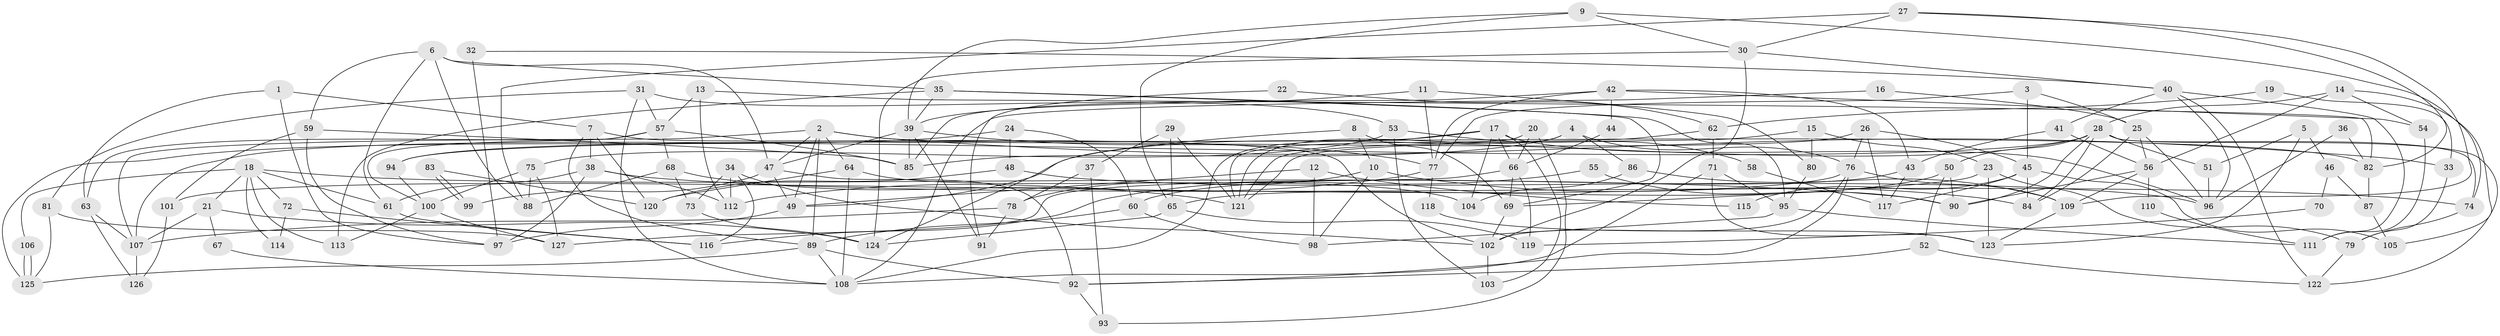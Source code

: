 // Generated by graph-tools (version 1.1) at 2025/50/03/09/25 03:50:01]
// undirected, 127 vertices, 254 edges
graph export_dot {
graph [start="1"]
  node [color=gray90,style=filled];
  1;
  2;
  3;
  4;
  5;
  6;
  7;
  8;
  9;
  10;
  11;
  12;
  13;
  14;
  15;
  16;
  17;
  18;
  19;
  20;
  21;
  22;
  23;
  24;
  25;
  26;
  27;
  28;
  29;
  30;
  31;
  32;
  33;
  34;
  35;
  36;
  37;
  38;
  39;
  40;
  41;
  42;
  43;
  44;
  45;
  46;
  47;
  48;
  49;
  50;
  51;
  52;
  53;
  54;
  55;
  56;
  57;
  58;
  59;
  60;
  61;
  62;
  63;
  64;
  65;
  66;
  67;
  68;
  69;
  70;
  71;
  72;
  73;
  74;
  75;
  76;
  77;
  78;
  79;
  80;
  81;
  82;
  83;
  84;
  85;
  86;
  87;
  88;
  89;
  90;
  91;
  92;
  93;
  94;
  95;
  96;
  97;
  98;
  99;
  100;
  101;
  102;
  103;
  104;
  105;
  106;
  107;
  108;
  109;
  110;
  111;
  112;
  113;
  114;
  115;
  116;
  117;
  118;
  119;
  120;
  121;
  122;
  123;
  124;
  125;
  126;
  127;
  1 -- 7;
  1 -- 97;
  1 -- 63;
  2 -- 107;
  2 -- 47;
  2 -- 33;
  2 -- 49;
  2 -- 64;
  2 -- 82;
  2 -- 89;
  3 -- 25;
  3 -- 45;
  3 -- 77;
  4 -- 76;
  4 -- 121;
  4 -- 85;
  4 -- 86;
  5 -- 123;
  5 -- 51;
  5 -- 46;
  6 -- 35;
  6 -- 47;
  6 -- 59;
  6 -- 61;
  6 -- 88;
  7 -- 89;
  7 -- 38;
  7 -- 102;
  7 -- 120;
  8 -- 10;
  8 -- 124;
  8 -- 69;
  9 -- 39;
  9 -- 74;
  9 -- 30;
  9 -- 65;
  10 -- 98;
  10 -- 84;
  10 -- 78;
  11 -- 77;
  11 -- 39;
  11 -- 80;
  12 -- 98;
  12 -- 49;
  12 -- 115;
  13 -- 57;
  13 -- 82;
  13 -- 112;
  14 -- 28;
  14 -- 56;
  14 -- 54;
  14 -- 105;
  15 -- 80;
  15 -- 121;
  15 -- 23;
  16 -- 25;
  16 -- 108;
  17 -- 108;
  17 -- 66;
  17 -- 94;
  17 -- 96;
  17 -- 103;
  17 -- 104;
  18 -- 61;
  18 -- 21;
  18 -- 72;
  18 -- 90;
  18 -- 106;
  18 -- 113;
  18 -- 114;
  19 -- 33;
  19 -- 62;
  20 -- 66;
  20 -- 121;
  20 -- 93;
  21 -- 124;
  21 -- 107;
  21 -- 67;
  22 -- 91;
  22 -- 62;
  23 -- 69;
  23 -- 79;
  23 -- 123;
  24 -- 60;
  24 -- 125;
  24 -- 48;
  25 -- 84;
  25 -- 96;
  25 -- 56;
  26 -- 94;
  26 -- 76;
  26 -- 45;
  26 -- 117;
  27 -- 109;
  27 -- 30;
  27 -- 82;
  27 -- 88;
  28 -- 50;
  28 -- 49;
  28 -- 51;
  28 -- 74;
  28 -- 84;
  28 -- 90;
  28 -- 107;
  28 -- 122;
  29 -- 65;
  29 -- 37;
  29 -- 121;
  30 -- 102;
  30 -- 40;
  30 -- 124;
  31 -- 57;
  31 -- 108;
  31 -- 53;
  31 -- 81;
  32 -- 40;
  32 -- 97;
  33 -- 79;
  34 -- 112;
  34 -- 73;
  34 -- 102;
  34 -- 116;
  35 -- 69;
  35 -- 95;
  35 -- 39;
  35 -- 113;
  36 -- 96;
  36 -- 82;
  37 -- 93;
  37 -- 78;
  38 -- 74;
  38 -- 112;
  38 -- 61;
  38 -- 97;
  39 -- 85;
  39 -- 47;
  39 -- 77;
  39 -- 91;
  40 -- 96;
  40 -- 41;
  40 -- 111;
  40 -- 122;
  41 -- 56;
  41 -- 43;
  42 -- 85;
  42 -- 77;
  42 -- 43;
  42 -- 44;
  42 -- 54;
  43 -- 60;
  43 -- 117;
  44 -- 66;
  45 -- 117;
  45 -- 84;
  45 -- 105;
  45 -- 115;
  46 -- 87;
  46 -- 70;
  47 -- 92;
  47 -- 49;
  47 -- 99;
  48 -- 120;
  48 -- 96;
  49 -- 97;
  50 -- 90;
  50 -- 52;
  50 -- 65;
  51 -- 96;
  52 -- 92;
  52 -- 122;
  53 -- 103;
  53 -- 58;
  53 -- 75;
  54 -- 111;
  55 -- 90;
  55 -- 116;
  56 -- 90;
  56 -- 109;
  56 -- 110;
  57 -- 100;
  57 -- 85;
  57 -- 63;
  57 -- 68;
  58 -- 117;
  59 -- 97;
  59 -- 85;
  59 -- 101;
  60 -- 89;
  60 -- 98;
  61 -- 116;
  62 -- 71;
  62 -- 121;
  63 -- 107;
  63 -- 126;
  64 -- 104;
  64 -- 108;
  64 -- 120;
  65 -- 119;
  65 -- 124;
  66 -- 127;
  66 -- 69;
  66 -- 119;
  67 -- 108;
  68 -- 88;
  68 -- 73;
  68 -- 121;
  69 -- 102;
  70 -- 119;
  71 -- 108;
  71 -- 123;
  71 -- 95;
  72 -- 116;
  72 -- 114;
  73 -- 124;
  74 -- 79;
  75 -- 88;
  75 -- 100;
  75 -- 127;
  76 -- 102;
  76 -- 101;
  76 -- 92;
  76 -- 109;
  77 -- 112;
  77 -- 118;
  78 -- 107;
  78 -- 91;
  79 -- 122;
  80 -- 95;
  81 -- 127;
  81 -- 125;
  82 -- 87;
  83 -- 99;
  83 -- 99;
  83 -- 120;
  86 -- 109;
  86 -- 104;
  87 -- 105;
  89 -- 125;
  89 -- 92;
  89 -- 108;
  92 -- 93;
  94 -- 100;
  95 -- 111;
  95 -- 98;
  100 -- 113;
  100 -- 127;
  101 -- 126;
  102 -- 103;
  106 -- 125;
  106 -- 125;
  107 -- 126;
  109 -- 123;
  110 -- 111;
  118 -- 123;
}
